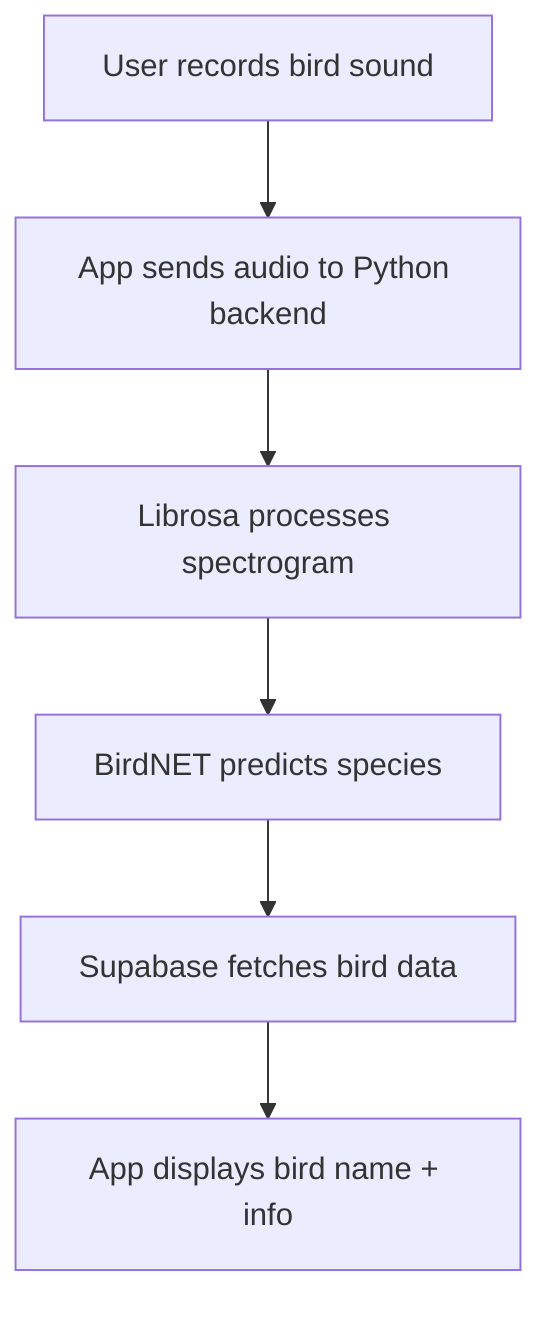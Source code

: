 flowchart TD
    A["User records bird sound"] --> B["App sends audio to Python backend"]
    B --> C["Librosa processes spectrogram"]
    C --> D["BirdNET predicts species"]
    D --> E["Supabase fetches bird data"]
    E --> F["App displays bird name + info"]